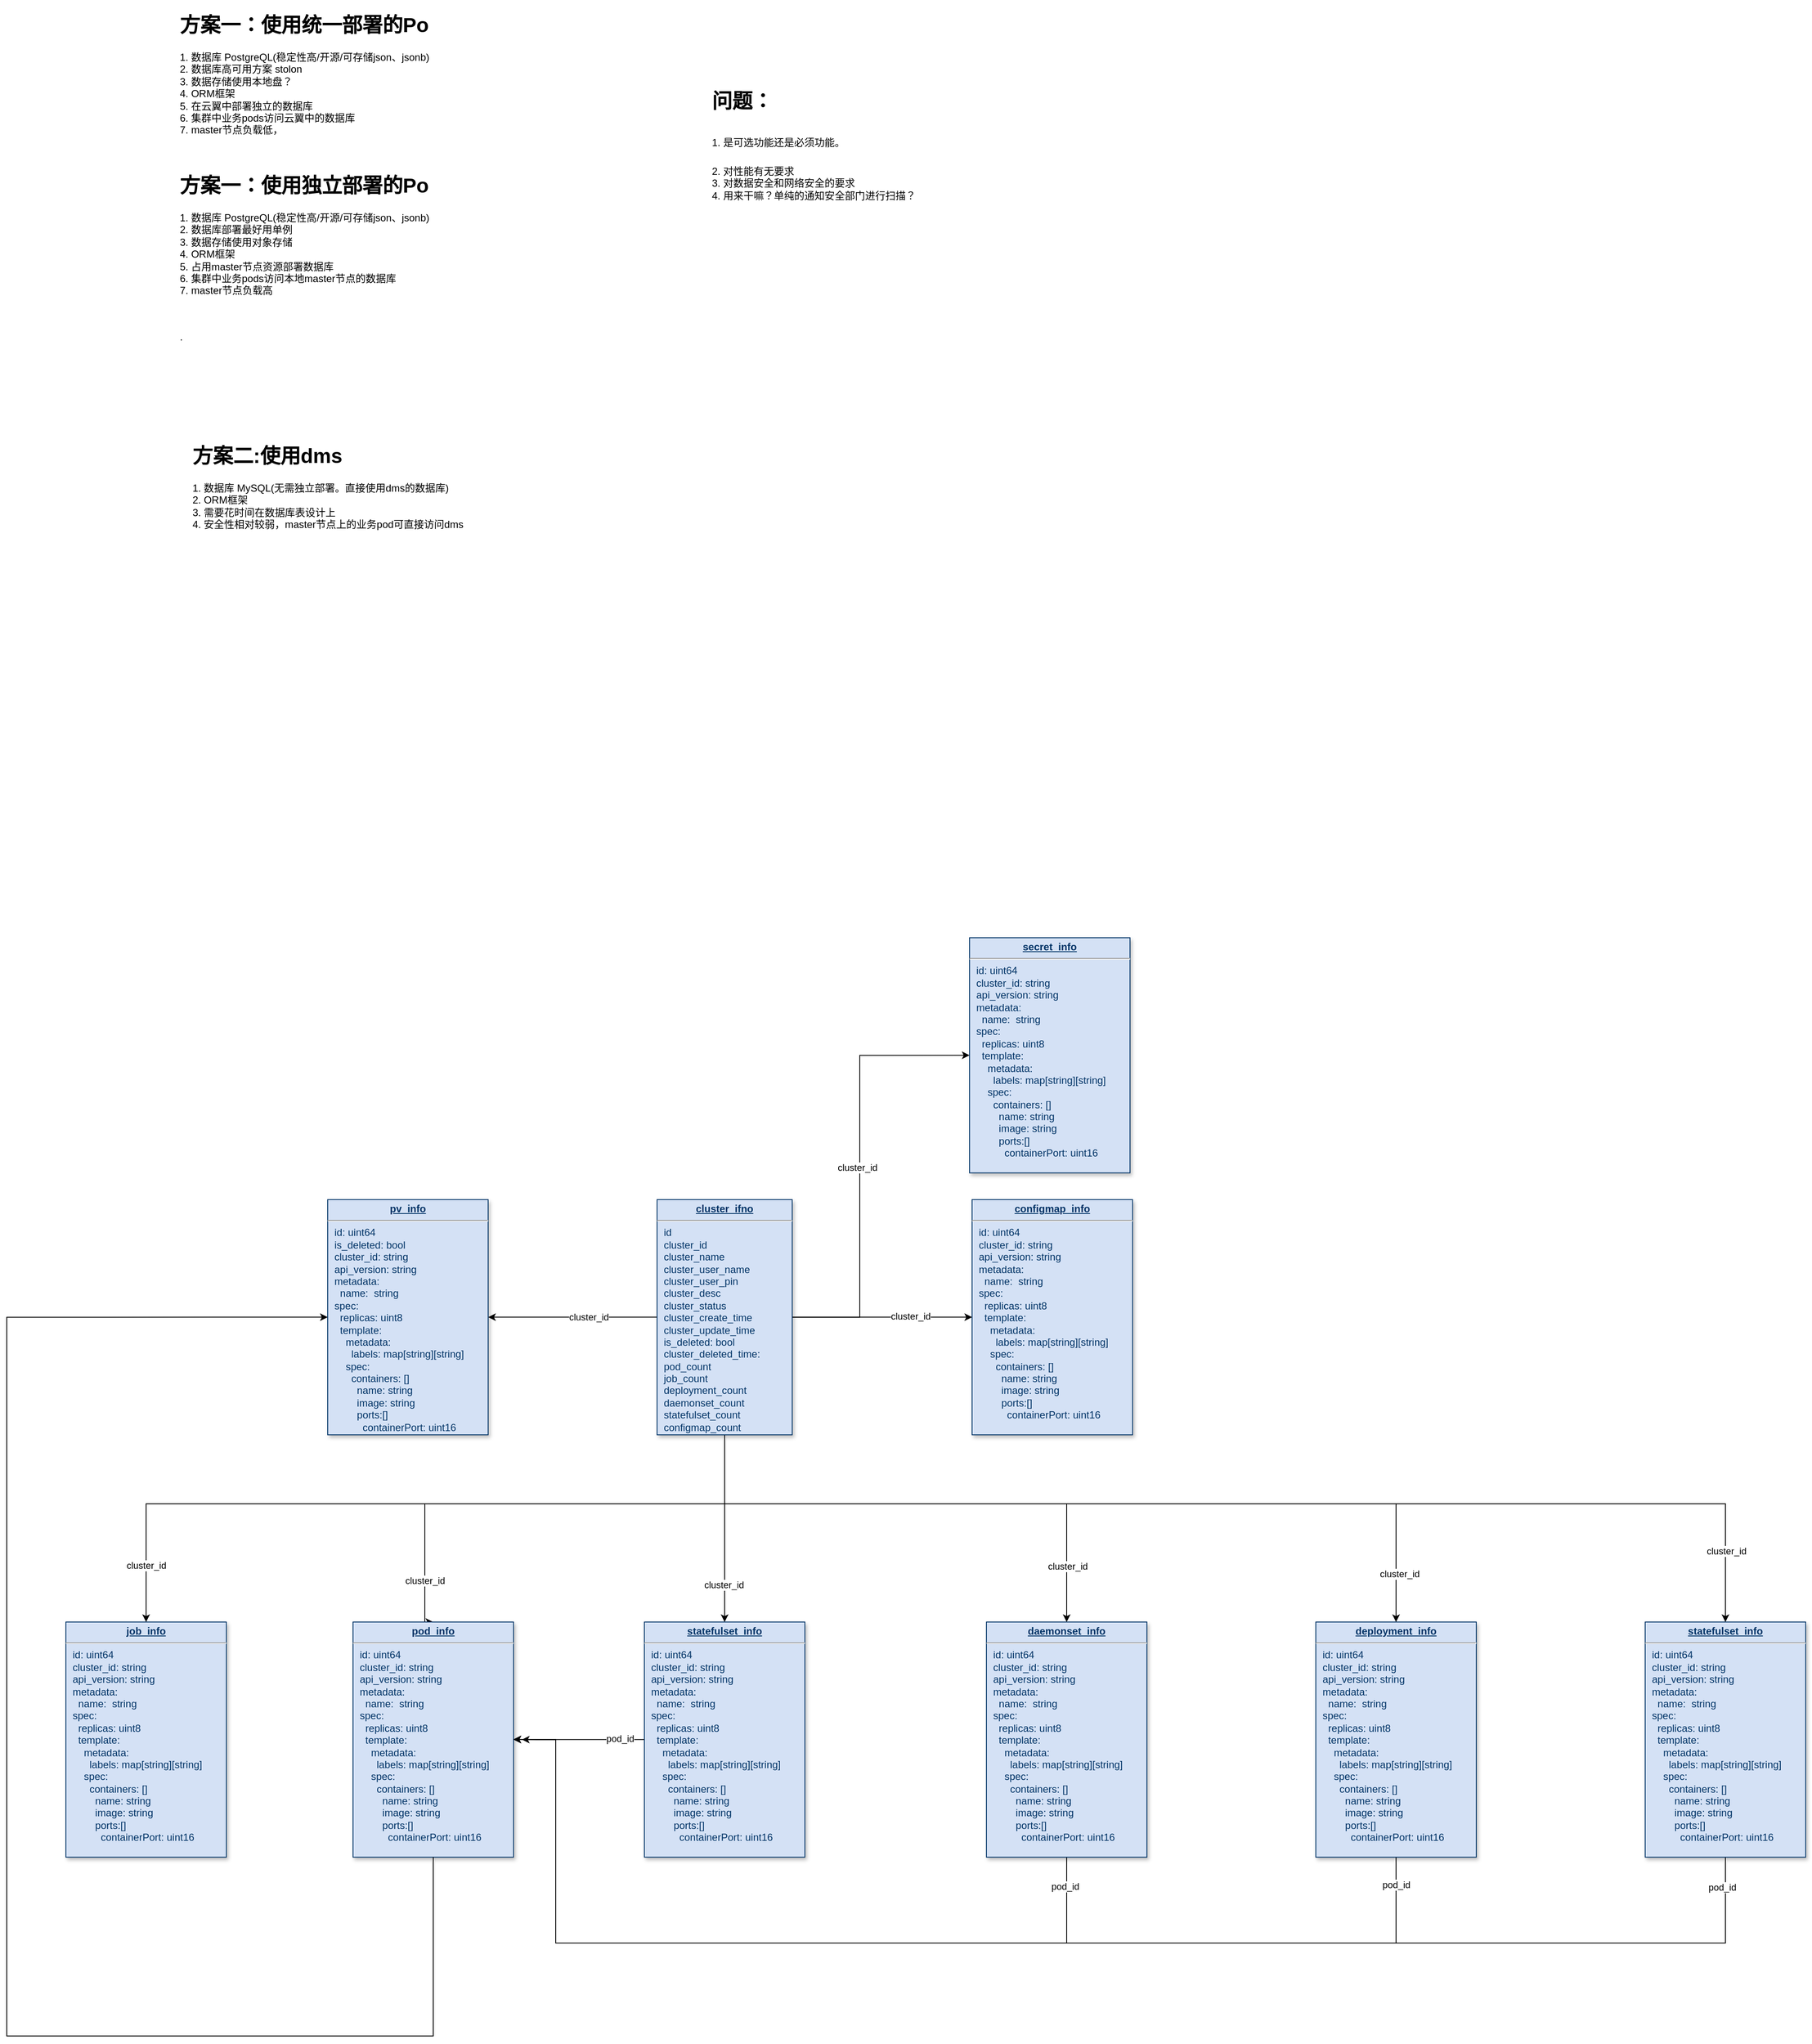 <mxfile version="14.6.13" type="github">
  <diagram name="Page-1" id="efa7a0a1-bf9b-a30e-e6df-94a7791c09e9">
    <mxGraphModel dx="3768" dy="2290" grid="1" gridSize="10" guides="1" tooltips="1" connect="1" arrows="1" fold="1" page="1" pageScale="1" pageWidth="826" pageHeight="1169" background="#ffffff" math="0" shadow="0">
      <root>
        <mxCell id="0" />
        <mxCell id="1" parent="0" />
        <mxCell id="mZiMFnjM9PpdxxEZNTX5-127" style="edgeStyle=orthogonalEdgeStyle;rounded=0;orthogonalLoop=1;jettySize=auto;html=1;entryX=0.5;entryY=0;entryDx=0;entryDy=0;" edge="1" parent="1" source="25" target="mZiMFnjM9PpdxxEZNTX5-122">
          <mxGeometry relative="1" as="geometry" />
        </mxCell>
        <mxCell id="mZiMFnjM9PpdxxEZNTX5-144" value="cluster_id" style="edgeLabel;html=1;align=center;verticalAlign=middle;resizable=0;points=[];" vertex="1" connectable="0" parent="mZiMFnjM9PpdxxEZNTX5-127">
          <mxGeometry x="0.599" y="-1" relative="1" as="geometry">
            <mxPoint as="offset" />
          </mxGeometry>
        </mxCell>
        <mxCell id="mZiMFnjM9PpdxxEZNTX5-129" value="" style="edgeStyle=orthogonalEdgeStyle;rounded=0;orthogonalLoop=1;jettySize=auto;html=1;" edge="1" parent="1" source="25" target="mZiMFnjM9PpdxxEZNTX5-125">
          <mxGeometry relative="1" as="geometry" />
        </mxCell>
        <mxCell id="mZiMFnjM9PpdxxEZNTX5-130" value="cluster_id" style="edgeLabel;html=1;align=center;verticalAlign=middle;resizable=0;points=[];" vertex="1" connectable="0" parent="mZiMFnjM9PpdxxEZNTX5-129">
          <mxGeometry x="0.254" y="1" relative="1" as="geometry">
            <mxPoint x="6" as="offset" />
          </mxGeometry>
        </mxCell>
        <mxCell id="mZiMFnjM9PpdxxEZNTX5-131" style="edgeStyle=orthogonalEdgeStyle;rounded=0;orthogonalLoop=1;jettySize=auto;html=1;entryX=0;entryY=0.5;entryDx=0;entryDy=0;" edge="1" parent="1" source="25" target="mZiMFnjM9PpdxxEZNTX5-126">
          <mxGeometry relative="1" as="geometry">
            <Array as="points">
              <mxPoint x="280" y="429" />
              <mxPoint x="280" y="119" />
            </Array>
          </mxGeometry>
        </mxCell>
        <mxCell id="mZiMFnjM9PpdxxEZNTX5-133" value="cluster_id" style="edgeLabel;html=1;align=center;verticalAlign=middle;resizable=0;points=[];" vertex="1" connectable="0" parent="mZiMFnjM9PpdxxEZNTX5-131">
          <mxGeometry x="-0.011" y="3" relative="1" as="geometry">
            <mxPoint as="offset" />
          </mxGeometry>
        </mxCell>
        <mxCell id="mZiMFnjM9PpdxxEZNTX5-134" style="edgeStyle=orthogonalEdgeStyle;rounded=0;orthogonalLoop=1;jettySize=auto;html=1;" edge="1" parent="1" source="25" target="mZiMFnjM9PpdxxEZNTX5-124">
          <mxGeometry relative="1" as="geometry" />
        </mxCell>
        <mxCell id="mZiMFnjM9PpdxxEZNTX5-135" value="cluster_id" style="edgeLabel;html=1;align=center;verticalAlign=middle;resizable=0;points=[];" vertex="1" connectable="0" parent="mZiMFnjM9PpdxxEZNTX5-134">
          <mxGeometry x="-0.19" relative="1" as="geometry">
            <mxPoint as="offset" />
          </mxGeometry>
        </mxCell>
        <mxCell id="mZiMFnjM9PpdxxEZNTX5-136" style="edgeStyle=orthogonalEdgeStyle;rounded=0;orthogonalLoop=1;jettySize=auto;html=1;" edge="1" parent="1" source="25" target="mZiMFnjM9PpdxxEZNTX5-119">
          <mxGeometry relative="1" as="geometry">
            <Array as="points">
              <mxPoint x="120" y="650" />
              <mxPoint x="-565" y="650" />
            </Array>
          </mxGeometry>
        </mxCell>
        <mxCell id="mZiMFnjM9PpdxxEZNTX5-146" value="cluster_id" style="edgeLabel;html=1;align=center;verticalAlign=middle;resizable=0;points=[];" vertex="1" connectable="0" parent="mZiMFnjM9PpdxxEZNTX5-136">
          <mxGeometry x="0.852" relative="1" as="geometry">
            <mxPoint as="offset" />
          </mxGeometry>
        </mxCell>
        <mxCell id="mZiMFnjM9PpdxxEZNTX5-137" style="edgeStyle=orthogonalEdgeStyle;rounded=0;orthogonalLoop=1;jettySize=auto;html=1;entryX=0.5;entryY=0;entryDx=0;entryDy=0;" edge="1" parent="1" target="mZiMFnjM9PpdxxEZNTX5-114">
          <mxGeometry relative="1" as="geometry">
            <mxPoint x="120" y="570" as="sourcePoint" />
            <Array as="points">
              <mxPoint x="120" y="650" />
              <mxPoint x="-235" y="650" />
            </Array>
          </mxGeometry>
        </mxCell>
        <mxCell id="mZiMFnjM9PpdxxEZNTX5-145" value="cluster_id" style="edgeLabel;html=1;align=center;verticalAlign=middle;resizable=0;points=[];" vertex="1" connectable="0" parent="mZiMFnjM9PpdxxEZNTX5-137">
          <mxGeometry x="0.799" relative="1" as="geometry">
            <mxPoint as="offset" />
          </mxGeometry>
        </mxCell>
        <mxCell id="mZiMFnjM9PpdxxEZNTX5-138" style="edgeStyle=orthogonalEdgeStyle;rounded=0;orthogonalLoop=1;jettySize=auto;html=1;" edge="1" parent="1" source="25" target="mZiMFnjM9PpdxxEZNTX5-121">
          <mxGeometry relative="1" as="geometry">
            <Array as="points">
              <mxPoint x="120" y="650" />
              <mxPoint x="525" y="650" />
            </Array>
          </mxGeometry>
        </mxCell>
        <mxCell id="mZiMFnjM9PpdxxEZNTX5-142" value="cluster_id" style="edgeLabel;html=1;align=center;verticalAlign=middle;resizable=0;points=[];" vertex="1" connectable="0" parent="mZiMFnjM9PpdxxEZNTX5-138">
          <mxGeometry x="0.787" y="1" relative="1" as="geometry">
            <mxPoint as="offset" />
          </mxGeometry>
        </mxCell>
        <mxCell id="mZiMFnjM9PpdxxEZNTX5-140" style="edgeStyle=orthogonalEdgeStyle;rounded=0;orthogonalLoop=1;jettySize=auto;html=1;" edge="1" parent="1" source="25" target="mZiMFnjM9PpdxxEZNTX5-123">
          <mxGeometry relative="1" as="geometry">
            <Array as="points">
              <mxPoint x="120" y="650" />
              <mxPoint x="1305" y="650" />
            </Array>
          </mxGeometry>
        </mxCell>
        <mxCell id="mZiMFnjM9PpdxxEZNTX5-143" value="cluster_id" style="edgeLabel;html=1;align=center;verticalAlign=middle;resizable=0;points=[];" vertex="1" connectable="0" parent="mZiMFnjM9PpdxxEZNTX5-140">
          <mxGeometry x="0.88" y="1" relative="1" as="geometry">
            <mxPoint as="offset" />
          </mxGeometry>
        </mxCell>
        <mxCell id="mZiMFnjM9PpdxxEZNTX5-152" style="edgeStyle=orthogonalEdgeStyle;rounded=0;orthogonalLoop=1;jettySize=auto;html=1;entryX=0.5;entryY=0;entryDx=0;entryDy=0;" edge="1" parent="1" source="25" target="mZiMFnjM9PpdxxEZNTX5-120">
          <mxGeometry relative="1" as="geometry">
            <Array as="points">
              <mxPoint x="120" y="650" />
              <mxPoint x="915" y="650" />
            </Array>
          </mxGeometry>
        </mxCell>
        <mxCell id="mZiMFnjM9PpdxxEZNTX5-153" value="cluster_id" style="edgeLabel;html=1;align=center;verticalAlign=middle;resizable=0;points=[];" vertex="1" connectable="0" parent="mZiMFnjM9PpdxxEZNTX5-152">
          <mxGeometry x="0.888" y="4" relative="1" as="geometry">
            <mxPoint as="offset" />
          </mxGeometry>
        </mxCell>
        <mxCell id="25" value="&lt;p style=&quot;margin: 0px ; margin-top: 4px ; text-align: center ; text-decoration: underline&quot;&gt;&lt;b&gt;cluster_ifno&lt;/b&gt;&lt;/p&gt;&lt;hr&gt;&lt;p style=&quot;margin: 0px ; margin-left: 8px&quot;&gt;id&lt;/p&gt;&lt;p style=&quot;margin: 0px ; margin-left: 8px&quot;&gt;cluster_id&lt;/p&gt;&lt;p style=&quot;margin: 0px ; margin-left: 8px&quot;&gt;cluster_name&lt;/p&gt;&lt;p style=&quot;margin: 0px ; margin-left: 8px&quot;&gt;cluster_user_name&lt;/p&gt;&lt;p style=&quot;margin: 0px ; margin-left: 8px&quot;&gt;cluster_user_pin&lt;/p&gt;&lt;p style=&quot;margin: 0px ; margin-left: 8px&quot;&gt;cluster_desc&lt;/p&gt;&lt;p style=&quot;margin: 0px ; margin-left: 8px&quot;&gt;cluster_status&lt;/p&gt;&lt;p style=&quot;margin: 0px ; margin-left: 8px&quot;&gt;cluster_create_time&lt;/p&gt;&lt;p style=&quot;margin: 0px ; margin-left: 8px&quot;&gt;cluster_update_time&lt;/p&gt;&lt;p style=&quot;margin: 0px ; margin-left: 8px&quot;&gt;is_deleted: bool&lt;br&gt;&lt;/p&gt;&lt;p style=&quot;margin: 0px ; margin-left: 8px&quot;&gt;cluster_deleted_time:&lt;/p&gt;&lt;p style=&quot;margin: 0px ; margin-left: 8px&quot;&gt;pod_count&lt;/p&gt;&lt;p style=&quot;margin: 0px ; margin-left: 8px&quot;&gt;job_count&lt;/p&gt;&lt;p style=&quot;margin: 0px ; margin-left: 8px&quot;&gt;deployment_count&lt;/p&gt;&lt;p style=&quot;margin: 0px ; margin-left: 8px&quot;&gt;daemonset_count&lt;/p&gt;&lt;p style=&quot;margin: 0px ; margin-left: 8px&quot;&gt;statefulset_count&lt;/p&gt;&lt;p style=&quot;margin: 0px ; margin-left: 8px&quot;&gt;configmap_count&lt;/p&gt;&lt;p style=&quot;margin: 0px ; margin-left: 8px&quot;&gt;secret_coount&lt;/p&gt;&lt;p style=&quot;margin: 0px ; margin-left: 8px&quot;&gt;pv_count&lt;/p&gt;&lt;p style=&quot;margin: 0px ; margin-left: 8px&quot;&gt;&lt;br&gt;&lt;/p&gt;&lt;p style=&quot;margin: 0px ; margin-left: 8px&quot;&gt;&lt;br&gt;&lt;/p&gt;" style="verticalAlign=top;align=left;overflow=fill;fontSize=12;fontFamily=Helvetica;html=1;strokeColor=#003366;shadow=1;fillColor=#D4E1F5;fontColor=#003366" parent="1" vertex="1">
          <mxGeometry x="40" y="290" width="160" height="278.36" as="geometry" />
        </mxCell>
        <mxCell id="mZiMFnjM9PpdxxEZNTX5-114" value="&lt;p style=&quot;margin: 0px ; margin-top: 4px ; text-align: center ; text-decoration: underline&quot;&gt;&lt;b&gt;pod_info&lt;/b&gt;&lt;/p&gt;&lt;hr&gt;&lt;p style=&quot;margin: 0px ; margin-left: 8px&quot;&gt;id: uint64&lt;/p&gt;&lt;p style=&quot;margin: 0px ; margin-left: 8px&quot;&gt;cluster_id: string&lt;/p&gt;&lt;p style=&quot;margin: 0px ; margin-left: 8px&quot;&gt;api_version: string&lt;/p&gt;&lt;p style=&quot;margin: 0px ; margin-left: 8px&quot;&gt;metadata:&lt;/p&gt;&lt;p style=&quot;margin: 0px ; margin-left: 8px&quot;&gt;&amp;nbsp; name:&amp;nbsp; string&lt;/p&gt;&lt;p style=&quot;margin: 0px ; margin-left: 8px&quot;&gt;spec:&lt;/p&gt;&lt;p style=&quot;margin: 0px ; margin-left: 8px&quot;&gt;&amp;nbsp; replicas: uint8&lt;/p&gt;&lt;p style=&quot;margin: 0px ; margin-left: 8px&quot;&gt;&amp;nbsp; template:&lt;/p&gt;&lt;p style=&quot;margin: 0px ; margin-left: 8px&quot;&gt;&amp;nbsp; &amp;nbsp; metadata:&amp;nbsp;&lt;/p&gt;&lt;p style=&quot;margin: 0px ; margin-left: 8px&quot;&gt;&amp;nbsp; &amp;nbsp; &amp;nbsp; labels: map[string][string]&lt;/p&gt;&lt;p style=&quot;margin: 0px ; margin-left: 8px&quot;&gt;&amp;nbsp; &amp;nbsp; spec:&lt;/p&gt;&lt;p style=&quot;margin: 0px ; margin-left: 8px&quot;&gt;&amp;nbsp; &amp;nbsp; &amp;nbsp; containers: []&lt;/p&gt;&lt;p style=&quot;margin: 0px ; margin-left: 8px&quot;&gt;&amp;nbsp; &amp;nbsp; &amp;nbsp; &amp;nbsp; name: string&lt;/p&gt;&lt;p style=&quot;margin: 0px ; margin-left: 8px&quot;&gt;&amp;nbsp; &amp;nbsp; &amp;nbsp; &amp;nbsp; image: string&lt;br&gt;&lt;/p&gt;&lt;p style=&quot;margin: 0px ; margin-left: 8px&quot;&gt;&amp;nbsp; &amp;nbsp; &amp;nbsp; &amp;nbsp; ports:[]&lt;br&gt;&lt;/p&gt;&lt;p style=&quot;margin: 0px ; margin-left: 8px&quot;&gt;&amp;nbsp; &amp;nbsp; &amp;nbsp; &amp;nbsp; &amp;nbsp; containerPort: uint16&lt;br&gt;&lt;/p&gt;&lt;p style=&quot;margin: 0px ; margin-left: 8px&quot;&gt;&amp;nbsp; &amp;nbsp; &amp;nbsp; &amp;nbsp; &amp;nbsp;&amp;nbsp;&lt;br&gt;&lt;/p&gt;&lt;p style=&quot;margin: 0px ; margin-left: 8px&quot;&gt;&amp;nbsp;&amp;nbsp;&lt;br&gt;&lt;/p&gt;&lt;p style=&quot;margin: 0px ; margin-left: 8px&quot;&gt;&lt;br&gt;&lt;/p&gt;" style="verticalAlign=top;align=left;overflow=fill;fontSize=12;fontFamily=Helvetica;html=1;strokeColor=#003366;shadow=1;fillColor=#D4E1F5;fontColor=#003366" vertex="1" parent="1">
          <mxGeometry x="-320" y="790" width="190" height="278.36" as="geometry" />
        </mxCell>
        <mxCell id="mZiMFnjM9PpdxxEZNTX5-119" value="&lt;p style=&quot;margin: 0px ; margin-top: 4px ; text-align: center ; text-decoration: underline&quot;&gt;&lt;b&gt;job_info&lt;/b&gt;&lt;/p&gt;&lt;hr&gt;&lt;p style=&quot;margin: 0px ; margin-left: 8px&quot;&gt;id: uint64&lt;/p&gt;&lt;p style=&quot;margin: 0px ; margin-left: 8px&quot;&gt;cluster_id: string&lt;/p&gt;&lt;p style=&quot;margin: 0px ; margin-left: 8px&quot;&gt;api_version: string&lt;/p&gt;&lt;p style=&quot;margin: 0px ; margin-left: 8px&quot;&gt;metadata:&lt;/p&gt;&lt;p style=&quot;margin: 0px ; margin-left: 8px&quot;&gt;&amp;nbsp; name:&amp;nbsp; string&lt;/p&gt;&lt;p style=&quot;margin: 0px ; margin-left: 8px&quot;&gt;spec:&lt;/p&gt;&lt;p style=&quot;margin: 0px ; margin-left: 8px&quot;&gt;&amp;nbsp; replicas: uint8&lt;/p&gt;&lt;p style=&quot;margin: 0px ; margin-left: 8px&quot;&gt;&amp;nbsp; template:&lt;/p&gt;&lt;p style=&quot;margin: 0px ; margin-left: 8px&quot;&gt;&amp;nbsp; &amp;nbsp; metadata:&amp;nbsp;&lt;/p&gt;&lt;p style=&quot;margin: 0px ; margin-left: 8px&quot;&gt;&amp;nbsp; &amp;nbsp; &amp;nbsp; labels: map[string][string]&lt;/p&gt;&lt;p style=&quot;margin: 0px ; margin-left: 8px&quot;&gt;&amp;nbsp; &amp;nbsp; spec:&lt;/p&gt;&lt;p style=&quot;margin: 0px ; margin-left: 8px&quot;&gt;&amp;nbsp; &amp;nbsp; &amp;nbsp; containers: []&lt;/p&gt;&lt;p style=&quot;margin: 0px ; margin-left: 8px&quot;&gt;&amp;nbsp; &amp;nbsp; &amp;nbsp; &amp;nbsp; name: string&lt;/p&gt;&lt;p style=&quot;margin: 0px ; margin-left: 8px&quot;&gt;&amp;nbsp; &amp;nbsp; &amp;nbsp; &amp;nbsp; image: string&lt;br&gt;&lt;/p&gt;&lt;p style=&quot;margin: 0px ; margin-left: 8px&quot;&gt;&amp;nbsp; &amp;nbsp; &amp;nbsp; &amp;nbsp; ports:[]&lt;br&gt;&lt;/p&gt;&lt;p style=&quot;margin: 0px ; margin-left: 8px&quot;&gt;&amp;nbsp; &amp;nbsp; &amp;nbsp; &amp;nbsp; &amp;nbsp; containerPort: uint16&lt;br&gt;&lt;/p&gt;&lt;p style=&quot;margin: 0px ; margin-left: 8px&quot;&gt;&amp;nbsp; &amp;nbsp; &amp;nbsp; &amp;nbsp; &amp;nbsp;&amp;nbsp;&lt;br&gt;&lt;/p&gt;&lt;p style=&quot;margin: 0px ; margin-left: 8px&quot;&gt;&amp;nbsp;&amp;nbsp;&lt;br&gt;&lt;/p&gt;&lt;p style=&quot;margin: 0px ; margin-left: 8px&quot;&gt;&lt;br&gt;&lt;/p&gt;" style="verticalAlign=top;align=left;overflow=fill;fontSize=12;fontFamily=Helvetica;html=1;strokeColor=#003366;shadow=1;fillColor=#D4E1F5;fontColor=#003366" vertex="1" parent="1">
          <mxGeometry x="-660" y="790" width="190" height="278.36" as="geometry" />
        </mxCell>
        <mxCell id="mZiMFnjM9PpdxxEZNTX5-158" style="edgeStyle=orthogonalEdgeStyle;rounded=0;orthogonalLoop=1;jettySize=auto;html=1;" edge="1" parent="1" source="mZiMFnjM9PpdxxEZNTX5-120">
          <mxGeometry relative="1" as="geometry">
            <mxPoint x="-120" y="929.18" as="targetPoint" />
            <Array as="points">
              <mxPoint x="915" y="1170" />
              <mxPoint x="-80" y="1170" />
              <mxPoint x="-80" y="929" />
            </Array>
          </mxGeometry>
        </mxCell>
        <mxCell id="mZiMFnjM9PpdxxEZNTX5-163" value="pod_id" style="edgeLabel;html=1;align=center;verticalAlign=middle;resizable=0;points=[];" vertex="1" connectable="0" parent="mZiMFnjM9PpdxxEZNTX5-158">
          <mxGeometry x="-0.953" relative="1" as="geometry">
            <mxPoint as="offset" />
          </mxGeometry>
        </mxCell>
        <mxCell id="mZiMFnjM9PpdxxEZNTX5-120" value="&lt;p style=&quot;margin: 0px ; margin-top: 4px ; text-align: center ; text-decoration: underline&quot;&gt;&lt;b&gt;deployment_info&lt;/b&gt;&lt;/p&gt;&lt;hr&gt;&lt;p style=&quot;margin: 0px ; margin-left: 8px&quot;&gt;id: uint64&lt;/p&gt;&lt;p style=&quot;margin: 0px ; margin-left: 8px&quot;&gt;cluster_id: string&lt;/p&gt;&lt;p style=&quot;margin: 0px ; margin-left: 8px&quot;&gt;api_version: string&lt;/p&gt;&lt;p style=&quot;margin: 0px ; margin-left: 8px&quot;&gt;metadata:&lt;/p&gt;&lt;p style=&quot;margin: 0px ; margin-left: 8px&quot;&gt;&amp;nbsp; name:&amp;nbsp; string&lt;/p&gt;&lt;p style=&quot;margin: 0px ; margin-left: 8px&quot;&gt;spec:&lt;/p&gt;&lt;p style=&quot;margin: 0px ; margin-left: 8px&quot;&gt;&amp;nbsp; replicas: uint8&lt;/p&gt;&lt;p style=&quot;margin: 0px ; margin-left: 8px&quot;&gt;&amp;nbsp; template:&lt;/p&gt;&lt;p style=&quot;margin: 0px ; margin-left: 8px&quot;&gt;&amp;nbsp; &amp;nbsp; metadata:&amp;nbsp;&lt;/p&gt;&lt;p style=&quot;margin: 0px ; margin-left: 8px&quot;&gt;&amp;nbsp; &amp;nbsp; &amp;nbsp; labels: map[string][string]&lt;/p&gt;&lt;p style=&quot;margin: 0px ; margin-left: 8px&quot;&gt;&amp;nbsp; &amp;nbsp; spec:&lt;/p&gt;&lt;p style=&quot;margin: 0px ; margin-left: 8px&quot;&gt;&amp;nbsp; &amp;nbsp; &amp;nbsp; containers: []&lt;/p&gt;&lt;p style=&quot;margin: 0px ; margin-left: 8px&quot;&gt;&amp;nbsp; &amp;nbsp; &amp;nbsp; &amp;nbsp; name: string&lt;/p&gt;&lt;p style=&quot;margin: 0px ; margin-left: 8px&quot;&gt;&amp;nbsp; &amp;nbsp; &amp;nbsp; &amp;nbsp; image: string&lt;br&gt;&lt;/p&gt;&lt;p style=&quot;margin: 0px ; margin-left: 8px&quot;&gt;&amp;nbsp; &amp;nbsp; &amp;nbsp; &amp;nbsp; ports:[]&lt;br&gt;&lt;/p&gt;&lt;p style=&quot;margin: 0px ; margin-left: 8px&quot;&gt;&amp;nbsp; &amp;nbsp; &amp;nbsp; &amp;nbsp; &amp;nbsp; containerPort: uint16&lt;br&gt;&lt;/p&gt;&lt;p style=&quot;margin: 0px ; margin-left: 8px&quot;&gt;&amp;nbsp; &amp;nbsp; &amp;nbsp; &amp;nbsp; &amp;nbsp;&amp;nbsp;&lt;br&gt;&lt;/p&gt;&lt;p style=&quot;margin: 0px ; margin-left: 8px&quot;&gt;&amp;nbsp;&amp;nbsp;&lt;br&gt;&lt;/p&gt;&lt;p style=&quot;margin: 0px ; margin-left: 8px&quot;&gt;&lt;br&gt;&lt;/p&gt;" style="verticalAlign=top;align=left;overflow=fill;fontSize=12;fontFamily=Helvetica;html=1;strokeColor=#003366;shadow=1;fillColor=#D4E1F5;fontColor=#003366" vertex="1" parent="1">
          <mxGeometry x="820" y="790" width="190" height="278.36" as="geometry" />
        </mxCell>
        <mxCell id="mZiMFnjM9PpdxxEZNTX5-147" style="edgeStyle=orthogonalEdgeStyle;rounded=0;orthogonalLoop=1;jettySize=auto;html=1;entryX=0;entryY=0.5;entryDx=0;entryDy=0;exitX=0.5;exitY=1;exitDx=0;exitDy=0;" edge="1" parent="1" source="mZiMFnjM9PpdxxEZNTX5-114" target="mZiMFnjM9PpdxxEZNTX5-124">
          <mxGeometry relative="1" as="geometry">
            <Array as="points">
              <mxPoint x="-225" y="1280" />
              <mxPoint x="-730" y="1280" />
              <mxPoint x="-730" y="429" />
            </Array>
          </mxGeometry>
        </mxCell>
        <mxCell id="mZiMFnjM9PpdxxEZNTX5-160" style="edgeStyle=orthogonalEdgeStyle;rounded=0;orthogonalLoop=1;jettySize=auto;html=1;entryX=1;entryY=0.5;entryDx=0;entryDy=0;" edge="1" parent="1" source="mZiMFnjM9PpdxxEZNTX5-122" target="mZiMFnjM9PpdxxEZNTX5-114">
          <mxGeometry relative="1" as="geometry" />
        </mxCell>
        <mxCell id="mZiMFnjM9PpdxxEZNTX5-161" value="pod_id" style="edgeLabel;html=1;align=center;verticalAlign=middle;resizable=0;points=[];" vertex="1" connectable="0" parent="mZiMFnjM9PpdxxEZNTX5-160">
          <mxGeometry x="-0.626" y="-1" relative="1" as="geometry">
            <mxPoint as="offset" />
          </mxGeometry>
        </mxCell>
        <mxCell id="mZiMFnjM9PpdxxEZNTX5-122" value="&lt;p style=&quot;margin: 0px ; margin-top: 4px ; text-align: center ; text-decoration: underline&quot;&gt;&lt;b&gt;statefulset_info&lt;/b&gt;&lt;/p&gt;&lt;hr&gt;&lt;p style=&quot;margin: 0px ; margin-left: 8px&quot;&gt;id: uint64&lt;/p&gt;&lt;p style=&quot;margin: 0px ; margin-left: 8px&quot;&gt;cluster_id: string&lt;/p&gt;&lt;p style=&quot;margin: 0px ; margin-left: 8px&quot;&gt;api_version: string&lt;/p&gt;&lt;p style=&quot;margin: 0px ; margin-left: 8px&quot;&gt;metadata:&lt;/p&gt;&lt;p style=&quot;margin: 0px ; margin-left: 8px&quot;&gt;&amp;nbsp; name:&amp;nbsp; string&lt;/p&gt;&lt;p style=&quot;margin: 0px ; margin-left: 8px&quot;&gt;spec:&lt;/p&gt;&lt;p style=&quot;margin: 0px ; margin-left: 8px&quot;&gt;&amp;nbsp; replicas: uint8&lt;/p&gt;&lt;p style=&quot;margin: 0px ; margin-left: 8px&quot;&gt;&amp;nbsp; template:&lt;/p&gt;&lt;p style=&quot;margin: 0px ; margin-left: 8px&quot;&gt;&amp;nbsp; &amp;nbsp; metadata:&amp;nbsp;&lt;/p&gt;&lt;p style=&quot;margin: 0px ; margin-left: 8px&quot;&gt;&amp;nbsp; &amp;nbsp; &amp;nbsp; labels: map[string][string]&lt;/p&gt;&lt;p style=&quot;margin: 0px ; margin-left: 8px&quot;&gt;&amp;nbsp; &amp;nbsp; spec:&lt;/p&gt;&lt;p style=&quot;margin: 0px ; margin-left: 8px&quot;&gt;&amp;nbsp; &amp;nbsp; &amp;nbsp; containers: []&lt;/p&gt;&lt;p style=&quot;margin: 0px ; margin-left: 8px&quot;&gt;&amp;nbsp; &amp;nbsp; &amp;nbsp; &amp;nbsp; name: string&lt;/p&gt;&lt;p style=&quot;margin: 0px ; margin-left: 8px&quot;&gt;&amp;nbsp; &amp;nbsp; &amp;nbsp; &amp;nbsp; image: string&lt;br&gt;&lt;/p&gt;&lt;p style=&quot;margin: 0px ; margin-left: 8px&quot;&gt;&amp;nbsp; &amp;nbsp; &amp;nbsp; &amp;nbsp; ports:[]&lt;br&gt;&lt;/p&gt;&lt;p style=&quot;margin: 0px ; margin-left: 8px&quot;&gt;&amp;nbsp; &amp;nbsp; &amp;nbsp; &amp;nbsp; &amp;nbsp; containerPort: uint16&lt;br&gt;&lt;/p&gt;&lt;p style=&quot;margin: 0px ; margin-left: 8px&quot;&gt;&amp;nbsp; &amp;nbsp; &amp;nbsp; &amp;nbsp; &amp;nbsp;&amp;nbsp;&lt;br&gt;&lt;/p&gt;&lt;p style=&quot;margin: 0px ; margin-left: 8px&quot;&gt;&amp;nbsp;&amp;nbsp;&lt;br&gt;&lt;/p&gt;&lt;p style=&quot;margin: 0px ; margin-left: 8px&quot;&gt;&lt;br&gt;&lt;/p&gt;" style="verticalAlign=top;align=left;overflow=fill;fontSize=12;fontFamily=Helvetica;html=1;strokeColor=#003366;shadow=1;fillColor=#D4E1F5;fontColor=#003366" vertex="1" parent="1">
          <mxGeometry x="25" y="790.0" width="190" height="278.36" as="geometry" />
        </mxCell>
        <mxCell id="mZiMFnjM9PpdxxEZNTX5-159" style="edgeStyle=orthogonalEdgeStyle;rounded=0;orthogonalLoop=1;jettySize=auto;html=1;" edge="1" parent="1" source="mZiMFnjM9PpdxxEZNTX5-123" target="mZiMFnjM9PpdxxEZNTX5-114">
          <mxGeometry relative="1" as="geometry">
            <Array as="points">
              <mxPoint x="1305" y="1170" />
              <mxPoint x="-80" y="1170" />
              <mxPoint x="-80" y="929" />
            </Array>
          </mxGeometry>
        </mxCell>
        <mxCell id="mZiMFnjM9PpdxxEZNTX5-164" value="pod_id" style="edgeLabel;html=1;align=center;verticalAlign=middle;resizable=0;points=[];" vertex="1" connectable="0" parent="mZiMFnjM9PpdxxEZNTX5-159">
          <mxGeometry x="-0.96" y="-4" relative="1" as="geometry">
            <mxPoint as="offset" />
          </mxGeometry>
        </mxCell>
        <mxCell id="mZiMFnjM9PpdxxEZNTX5-123" value="&lt;p style=&quot;margin: 0px ; margin-top: 4px ; text-align: center ; text-decoration: underline&quot;&gt;&lt;b&gt;statefulset_info&lt;/b&gt;&lt;/p&gt;&lt;hr&gt;&lt;p style=&quot;margin: 0px ; margin-left: 8px&quot;&gt;id: uint64&lt;/p&gt;&lt;p style=&quot;margin: 0px ; margin-left: 8px&quot;&gt;cluster_id: string&lt;/p&gt;&lt;p style=&quot;margin: 0px ; margin-left: 8px&quot;&gt;api_version: string&lt;/p&gt;&lt;p style=&quot;margin: 0px ; margin-left: 8px&quot;&gt;metadata:&lt;/p&gt;&lt;p style=&quot;margin: 0px ; margin-left: 8px&quot;&gt;&amp;nbsp; name:&amp;nbsp; string&lt;/p&gt;&lt;p style=&quot;margin: 0px ; margin-left: 8px&quot;&gt;spec:&lt;/p&gt;&lt;p style=&quot;margin: 0px ; margin-left: 8px&quot;&gt;&amp;nbsp; replicas: uint8&lt;/p&gt;&lt;p style=&quot;margin: 0px ; margin-left: 8px&quot;&gt;&amp;nbsp; template:&lt;/p&gt;&lt;p style=&quot;margin: 0px ; margin-left: 8px&quot;&gt;&amp;nbsp; &amp;nbsp; metadata:&amp;nbsp;&lt;/p&gt;&lt;p style=&quot;margin: 0px ; margin-left: 8px&quot;&gt;&amp;nbsp; &amp;nbsp; &amp;nbsp; labels: map[string][string]&lt;/p&gt;&lt;p style=&quot;margin: 0px ; margin-left: 8px&quot;&gt;&amp;nbsp; &amp;nbsp; spec:&lt;/p&gt;&lt;p style=&quot;margin: 0px ; margin-left: 8px&quot;&gt;&amp;nbsp; &amp;nbsp; &amp;nbsp; containers: []&lt;/p&gt;&lt;p style=&quot;margin: 0px ; margin-left: 8px&quot;&gt;&amp;nbsp; &amp;nbsp; &amp;nbsp; &amp;nbsp; name: string&lt;/p&gt;&lt;p style=&quot;margin: 0px ; margin-left: 8px&quot;&gt;&amp;nbsp; &amp;nbsp; &amp;nbsp; &amp;nbsp; image: string&lt;br&gt;&lt;/p&gt;&lt;p style=&quot;margin: 0px ; margin-left: 8px&quot;&gt;&amp;nbsp; &amp;nbsp; &amp;nbsp; &amp;nbsp; ports:[]&lt;br&gt;&lt;/p&gt;&lt;p style=&quot;margin: 0px ; margin-left: 8px&quot;&gt;&amp;nbsp; &amp;nbsp; &amp;nbsp; &amp;nbsp; &amp;nbsp; containerPort: uint16&lt;br&gt;&lt;/p&gt;&lt;p style=&quot;margin: 0px ; margin-left: 8px&quot;&gt;&amp;nbsp; &amp;nbsp; &amp;nbsp; &amp;nbsp; &amp;nbsp;&amp;nbsp;&lt;br&gt;&lt;/p&gt;&lt;p style=&quot;margin: 0px ; margin-left: 8px&quot;&gt;&amp;nbsp;&amp;nbsp;&lt;br&gt;&lt;/p&gt;&lt;p style=&quot;margin: 0px ; margin-left: 8px&quot;&gt;&lt;br&gt;&lt;/p&gt;" style="verticalAlign=top;align=left;overflow=fill;fontSize=12;fontFamily=Helvetica;html=1;strokeColor=#003366;shadow=1;fillColor=#D4E1F5;fontColor=#003366" vertex="1" parent="1">
          <mxGeometry x="1210" y="790" width="190" height="278.36" as="geometry" />
        </mxCell>
        <mxCell id="mZiMFnjM9PpdxxEZNTX5-124" value="&lt;p style=&quot;margin: 0px ; margin-top: 4px ; text-align: center ; text-decoration: underline&quot;&gt;&lt;b&gt;pv_info&lt;/b&gt;&lt;/p&gt;&lt;hr&gt;&lt;p style=&quot;margin: 0px ; margin-left: 8px&quot;&gt;id: uint64&lt;/p&gt;&lt;p style=&quot;margin: 0px ; margin-left: 8px&quot;&gt;is_deleted: bool&lt;/p&gt;&lt;p style=&quot;margin: 0px ; margin-left: 8px&quot;&gt;cluster_id: string&lt;/p&gt;&lt;p style=&quot;margin: 0px ; margin-left: 8px&quot;&gt;api_version: string&lt;/p&gt;&lt;p style=&quot;margin: 0px ; margin-left: 8px&quot;&gt;metadata:&lt;/p&gt;&lt;p style=&quot;margin: 0px ; margin-left: 8px&quot;&gt;&amp;nbsp; name:&amp;nbsp; string&lt;/p&gt;&lt;p style=&quot;margin: 0px ; margin-left: 8px&quot;&gt;spec:&lt;/p&gt;&lt;p style=&quot;margin: 0px ; margin-left: 8px&quot;&gt;&amp;nbsp; replicas: uint8&lt;/p&gt;&lt;p style=&quot;margin: 0px ; margin-left: 8px&quot;&gt;&amp;nbsp; template:&lt;/p&gt;&lt;p style=&quot;margin: 0px ; margin-left: 8px&quot;&gt;&amp;nbsp; &amp;nbsp; metadata:&amp;nbsp;&lt;/p&gt;&lt;p style=&quot;margin: 0px ; margin-left: 8px&quot;&gt;&amp;nbsp; &amp;nbsp; &amp;nbsp; labels: map[string][string]&lt;/p&gt;&lt;p style=&quot;margin: 0px ; margin-left: 8px&quot;&gt;&amp;nbsp; &amp;nbsp; spec:&lt;/p&gt;&lt;p style=&quot;margin: 0px ; margin-left: 8px&quot;&gt;&amp;nbsp; &amp;nbsp; &amp;nbsp; containers: []&lt;/p&gt;&lt;p style=&quot;margin: 0px ; margin-left: 8px&quot;&gt;&amp;nbsp; &amp;nbsp; &amp;nbsp; &amp;nbsp; name: string&lt;/p&gt;&lt;p style=&quot;margin: 0px ; margin-left: 8px&quot;&gt;&amp;nbsp; &amp;nbsp; &amp;nbsp; &amp;nbsp; image: string&lt;br&gt;&lt;/p&gt;&lt;p style=&quot;margin: 0px ; margin-left: 8px&quot;&gt;&amp;nbsp; &amp;nbsp; &amp;nbsp; &amp;nbsp; ports:[]&lt;br&gt;&lt;/p&gt;&lt;p style=&quot;margin: 0px ; margin-left: 8px&quot;&gt;&amp;nbsp; &amp;nbsp; &amp;nbsp; &amp;nbsp; &amp;nbsp; containerPort: uint16&lt;br&gt;&lt;/p&gt;&lt;p style=&quot;margin: 0px ; margin-left: 8px&quot;&gt;&amp;nbsp; &amp;nbsp; &amp;nbsp; &amp;nbsp; &amp;nbsp;&amp;nbsp;&lt;br&gt;&lt;/p&gt;&lt;p style=&quot;margin: 0px ; margin-left: 8px&quot;&gt;&amp;nbsp;&amp;nbsp;&lt;br&gt;&lt;/p&gt;&lt;p style=&quot;margin: 0px ; margin-left: 8px&quot;&gt;&lt;br&gt;&lt;/p&gt;" style="verticalAlign=top;align=left;overflow=fill;fontSize=12;fontFamily=Helvetica;html=1;strokeColor=#003366;shadow=1;fillColor=#D4E1F5;fontColor=#003366" vertex="1" parent="1">
          <mxGeometry x="-350" y="290" width="190" height="278.36" as="geometry" />
        </mxCell>
        <mxCell id="mZiMFnjM9PpdxxEZNTX5-125" value="&lt;p style=&quot;margin: 0px ; margin-top: 4px ; text-align: center ; text-decoration: underline&quot;&gt;&lt;b&gt;configmap_info&lt;/b&gt;&lt;/p&gt;&lt;hr&gt;&lt;p style=&quot;margin: 0px ; margin-left: 8px&quot;&gt;id: uint64&lt;/p&gt;&lt;p style=&quot;margin: 0px ; margin-left: 8px&quot;&gt;cluster_id: string&lt;/p&gt;&lt;p style=&quot;margin: 0px ; margin-left: 8px&quot;&gt;api_version: string&lt;/p&gt;&lt;p style=&quot;margin: 0px ; margin-left: 8px&quot;&gt;metadata:&lt;/p&gt;&lt;p style=&quot;margin: 0px ; margin-left: 8px&quot;&gt;&amp;nbsp; name:&amp;nbsp; string&lt;/p&gt;&lt;p style=&quot;margin: 0px ; margin-left: 8px&quot;&gt;spec:&lt;/p&gt;&lt;p style=&quot;margin: 0px ; margin-left: 8px&quot;&gt;&amp;nbsp; replicas: uint8&lt;/p&gt;&lt;p style=&quot;margin: 0px ; margin-left: 8px&quot;&gt;&amp;nbsp; template:&lt;/p&gt;&lt;p style=&quot;margin: 0px ; margin-left: 8px&quot;&gt;&amp;nbsp; &amp;nbsp; metadata:&amp;nbsp;&lt;/p&gt;&lt;p style=&quot;margin: 0px ; margin-left: 8px&quot;&gt;&amp;nbsp; &amp;nbsp; &amp;nbsp; labels: map[string][string]&lt;/p&gt;&lt;p style=&quot;margin: 0px ; margin-left: 8px&quot;&gt;&amp;nbsp; &amp;nbsp; spec:&lt;/p&gt;&lt;p style=&quot;margin: 0px ; margin-left: 8px&quot;&gt;&amp;nbsp; &amp;nbsp; &amp;nbsp; containers: []&lt;/p&gt;&lt;p style=&quot;margin: 0px ; margin-left: 8px&quot;&gt;&amp;nbsp; &amp;nbsp; &amp;nbsp; &amp;nbsp; name: string&lt;/p&gt;&lt;p style=&quot;margin: 0px ; margin-left: 8px&quot;&gt;&amp;nbsp; &amp;nbsp; &amp;nbsp; &amp;nbsp; image: string&lt;br&gt;&lt;/p&gt;&lt;p style=&quot;margin: 0px ; margin-left: 8px&quot;&gt;&amp;nbsp; &amp;nbsp; &amp;nbsp; &amp;nbsp; ports:[]&lt;br&gt;&lt;/p&gt;&lt;p style=&quot;margin: 0px ; margin-left: 8px&quot;&gt;&amp;nbsp; &amp;nbsp; &amp;nbsp; &amp;nbsp; &amp;nbsp; containerPort: uint16&lt;br&gt;&lt;/p&gt;&lt;p style=&quot;margin: 0px ; margin-left: 8px&quot;&gt;&amp;nbsp; &amp;nbsp; &amp;nbsp; &amp;nbsp; &amp;nbsp;&amp;nbsp;&lt;br&gt;&lt;/p&gt;&lt;p style=&quot;margin: 0px ; margin-left: 8px&quot;&gt;&amp;nbsp;&amp;nbsp;&lt;br&gt;&lt;/p&gt;&lt;p style=&quot;margin: 0px ; margin-left: 8px&quot;&gt;&lt;br&gt;&lt;/p&gt;" style="verticalAlign=top;align=left;overflow=fill;fontSize=12;fontFamily=Helvetica;html=1;strokeColor=#003366;shadow=1;fillColor=#D4E1F5;fontColor=#003366" vertex="1" parent="1">
          <mxGeometry x="413" y="290" width="190" height="278.36" as="geometry" />
        </mxCell>
        <mxCell id="mZiMFnjM9PpdxxEZNTX5-126" value="&lt;p style=&quot;margin: 0px ; margin-top: 4px ; text-align: center ; text-decoration: underline&quot;&gt;&lt;b&gt;secret_info&lt;/b&gt;&lt;/p&gt;&lt;hr&gt;&lt;p style=&quot;margin: 0px ; margin-left: 8px&quot;&gt;id: uint64&lt;/p&gt;&lt;p style=&quot;margin: 0px ; margin-left: 8px&quot;&gt;cluster_id: string&lt;/p&gt;&lt;p style=&quot;margin: 0px ; margin-left: 8px&quot;&gt;api_version: string&lt;/p&gt;&lt;p style=&quot;margin: 0px ; margin-left: 8px&quot;&gt;metadata:&lt;/p&gt;&lt;p style=&quot;margin: 0px ; margin-left: 8px&quot;&gt;&amp;nbsp; name:&amp;nbsp; string&lt;/p&gt;&lt;p style=&quot;margin: 0px ; margin-left: 8px&quot;&gt;spec:&lt;/p&gt;&lt;p style=&quot;margin: 0px ; margin-left: 8px&quot;&gt;&amp;nbsp; replicas: uint8&lt;/p&gt;&lt;p style=&quot;margin: 0px ; margin-left: 8px&quot;&gt;&amp;nbsp; template:&lt;/p&gt;&lt;p style=&quot;margin: 0px ; margin-left: 8px&quot;&gt;&amp;nbsp; &amp;nbsp; metadata:&amp;nbsp;&lt;/p&gt;&lt;p style=&quot;margin: 0px ; margin-left: 8px&quot;&gt;&amp;nbsp; &amp;nbsp; &amp;nbsp; labels: map[string][string]&lt;/p&gt;&lt;p style=&quot;margin: 0px ; margin-left: 8px&quot;&gt;&amp;nbsp; &amp;nbsp; spec:&lt;/p&gt;&lt;p style=&quot;margin: 0px ; margin-left: 8px&quot;&gt;&amp;nbsp; &amp;nbsp; &amp;nbsp; containers: []&lt;/p&gt;&lt;p style=&quot;margin: 0px ; margin-left: 8px&quot;&gt;&amp;nbsp; &amp;nbsp; &amp;nbsp; &amp;nbsp; name: string&lt;/p&gt;&lt;p style=&quot;margin: 0px ; margin-left: 8px&quot;&gt;&amp;nbsp; &amp;nbsp; &amp;nbsp; &amp;nbsp; image: string&lt;br&gt;&lt;/p&gt;&lt;p style=&quot;margin: 0px ; margin-left: 8px&quot;&gt;&amp;nbsp; &amp;nbsp; &amp;nbsp; &amp;nbsp; ports:[]&lt;br&gt;&lt;/p&gt;&lt;p style=&quot;margin: 0px ; margin-left: 8px&quot;&gt;&amp;nbsp; &amp;nbsp; &amp;nbsp; &amp;nbsp; &amp;nbsp; containerPort: uint16&lt;br&gt;&lt;/p&gt;&lt;p style=&quot;margin: 0px ; margin-left: 8px&quot;&gt;&amp;nbsp; &amp;nbsp; &amp;nbsp; &amp;nbsp; &amp;nbsp;&amp;nbsp;&lt;br&gt;&lt;/p&gt;&lt;p style=&quot;margin: 0px ; margin-left: 8px&quot;&gt;&amp;nbsp;&amp;nbsp;&lt;br&gt;&lt;/p&gt;&lt;p style=&quot;margin: 0px ; margin-left: 8px&quot;&gt;&lt;br&gt;&lt;/p&gt;" style="verticalAlign=top;align=left;overflow=fill;fontSize=12;fontFamily=Helvetica;html=1;strokeColor=#003366;shadow=1;fillColor=#D4E1F5;fontColor=#003366" vertex="1" parent="1">
          <mxGeometry x="410" y="-20" width="190" height="278.36" as="geometry" />
        </mxCell>
        <mxCell id="mZiMFnjM9PpdxxEZNTX5-154" style="edgeStyle=orthogonalEdgeStyle;rounded=0;orthogonalLoop=1;jettySize=auto;html=1;" edge="1" parent="1" source="mZiMFnjM9PpdxxEZNTX5-121">
          <mxGeometry relative="1" as="geometry">
            <mxPoint x="-130" y="929" as="targetPoint" />
            <Array as="points">
              <mxPoint x="525" y="1170" />
              <mxPoint x="-80" y="1170" />
              <mxPoint x="-80" y="929" />
            </Array>
          </mxGeometry>
        </mxCell>
        <mxCell id="mZiMFnjM9PpdxxEZNTX5-162" value="pod_id" style="edgeLabel;html=1;align=center;verticalAlign=middle;resizable=0;points=[];" vertex="1" connectable="0" parent="mZiMFnjM9PpdxxEZNTX5-154">
          <mxGeometry x="-0.931" y="-2" relative="1" as="geometry">
            <mxPoint as="offset" />
          </mxGeometry>
        </mxCell>
        <mxCell id="mZiMFnjM9PpdxxEZNTX5-121" value="&lt;p style=&quot;margin: 0px ; margin-top: 4px ; text-align: center ; text-decoration: underline&quot;&gt;&lt;b&gt;daemonset_info&lt;/b&gt;&lt;/p&gt;&lt;hr&gt;&lt;p style=&quot;margin: 0px ; margin-left: 8px&quot;&gt;id: uint64&lt;/p&gt;&lt;p style=&quot;margin: 0px ; margin-left: 8px&quot;&gt;cluster_id: string&lt;/p&gt;&lt;p style=&quot;margin: 0px ; margin-left: 8px&quot;&gt;api_version: string&lt;/p&gt;&lt;p style=&quot;margin: 0px ; margin-left: 8px&quot;&gt;metadata:&lt;/p&gt;&lt;p style=&quot;margin: 0px ; margin-left: 8px&quot;&gt;&amp;nbsp; name:&amp;nbsp; string&lt;/p&gt;&lt;p style=&quot;margin: 0px ; margin-left: 8px&quot;&gt;spec:&lt;/p&gt;&lt;p style=&quot;margin: 0px ; margin-left: 8px&quot;&gt;&amp;nbsp; replicas: uint8&lt;/p&gt;&lt;p style=&quot;margin: 0px ; margin-left: 8px&quot;&gt;&amp;nbsp; template:&lt;/p&gt;&lt;p style=&quot;margin: 0px ; margin-left: 8px&quot;&gt;&amp;nbsp; &amp;nbsp; metadata:&amp;nbsp;&lt;/p&gt;&lt;p style=&quot;margin: 0px ; margin-left: 8px&quot;&gt;&amp;nbsp; &amp;nbsp; &amp;nbsp; labels: map[string][string]&lt;/p&gt;&lt;p style=&quot;margin: 0px ; margin-left: 8px&quot;&gt;&amp;nbsp; &amp;nbsp; spec:&lt;/p&gt;&lt;p style=&quot;margin: 0px ; margin-left: 8px&quot;&gt;&amp;nbsp; &amp;nbsp; &amp;nbsp; containers: []&lt;/p&gt;&lt;p style=&quot;margin: 0px ; margin-left: 8px&quot;&gt;&amp;nbsp; &amp;nbsp; &amp;nbsp; &amp;nbsp; name: string&lt;/p&gt;&lt;p style=&quot;margin: 0px ; margin-left: 8px&quot;&gt;&amp;nbsp; &amp;nbsp; &amp;nbsp; &amp;nbsp; image: string&lt;br&gt;&lt;/p&gt;&lt;p style=&quot;margin: 0px ; margin-left: 8px&quot;&gt;&amp;nbsp; &amp;nbsp; &amp;nbsp; &amp;nbsp; ports:[]&lt;br&gt;&lt;/p&gt;&lt;p style=&quot;margin: 0px ; margin-left: 8px&quot;&gt;&amp;nbsp; &amp;nbsp; &amp;nbsp; &amp;nbsp; &amp;nbsp; containerPort: uint16&lt;br&gt;&lt;/p&gt;&lt;p style=&quot;margin: 0px ; margin-left: 8px&quot;&gt;&amp;nbsp; &amp;nbsp; &amp;nbsp; &amp;nbsp; &amp;nbsp;&amp;nbsp;&lt;br&gt;&lt;/p&gt;&lt;p style=&quot;margin: 0px ; margin-left: 8px&quot;&gt;&amp;nbsp;&amp;nbsp;&lt;br&gt;&lt;/p&gt;&lt;p style=&quot;margin: 0px ; margin-left: 8px&quot;&gt;&lt;br&gt;&lt;/p&gt;" style="verticalAlign=top;align=left;overflow=fill;fontSize=12;fontFamily=Helvetica;html=1;strokeColor=#003366;shadow=1;fillColor=#D4E1F5;fontColor=#003366" vertex="1" parent="1">
          <mxGeometry x="430" y="790" width="190" height="278.36" as="geometry" />
        </mxCell>
        <mxCell id="mZiMFnjM9PpdxxEZNTX5-166" value="&lt;h1&gt;方案一：使用统一部署的PostgreQL&lt;/h1&gt;&lt;span style=&quot;text-align: center&quot;&gt;1. 数据库 PostgreQL(稳定性高/开源/可存储json、jsonb)&lt;br&gt;2. 数据库高可用方案 stolon&lt;br&gt;3. 数据存储使用本地盘？&lt;br&gt;4. ORM框架&amp;nbsp;&lt;br&gt;5. 在云翼中部署独立的数据库&lt;br&gt;6. 集群中业务pods访问云翼中的数据库&lt;br&gt;7. master节点负载低，&lt;br&gt;&lt;br&gt;&lt;br&gt;&lt;/span&gt;&lt;p&gt;.&lt;/p&gt;" style="text;html=1;strokeColor=none;fillColor=none;spacing=5;spacingTop=-20;whiteSpace=wrap;overflow=hidden;rounded=0;" vertex="1" parent="1">
          <mxGeometry x="-530" y="-1120" width="580" height="210" as="geometry" />
        </mxCell>
        <mxCell id="mZiMFnjM9PpdxxEZNTX5-167" value="&lt;h1&gt;方案二:使用dms&lt;/h1&gt;&lt;span style=&quot;text-align: center&quot;&gt;1. 数据库 MySQL(无需独立部署。直接使用dms的数据库)&lt;br&gt;2. ORM框架&amp;nbsp;&lt;br&gt;3. 需要花时间在数据库表设计上&lt;br&gt;4. 安全性相对较弱，master节点上的业务pod可直接访问dms&lt;br&gt;&lt;br&gt;&lt;br&gt;&lt;/span&gt;&lt;p&gt;.&lt;/p&gt;" style="text;html=1;strokeColor=none;fillColor=none;spacing=5;spacingTop=-20;whiteSpace=wrap;overflow=hidden;rounded=0;" vertex="1" parent="1">
          <mxGeometry x="-515" y="-610" width="580" height="120" as="geometry" />
        </mxCell>
        <mxCell id="mZiMFnjM9PpdxxEZNTX5-168" value="&lt;h1&gt;方案一：使用独立部署的PostgreQL&lt;/h1&gt;&lt;span style=&quot;text-align: center&quot;&gt;1. 数据库 PostgreQL(稳定性高/开源/可存储json、jsonb)&lt;br&gt;2. 数据库部署最好用单例&lt;br&gt;3. 数据存储使用对象存储&lt;br&gt;4. ORM框架&amp;nbsp;&lt;br&gt;5. 占用master节点资源部署数据库&lt;br&gt;6. 集群中业务pods访问本地master节点的数据库&lt;br&gt;7. master节点负载高&lt;br&gt;&lt;br&gt;&lt;br&gt;&lt;/span&gt;&lt;p&gt;.&lt;/p&gt;" style="text;html=1;strokeColor=none;fillColor=none;spacing=5;spacingTop=-20;whiteSpace=wrap;overflow=hidden;rounded=0;" vertex="1" parent="1">
          <mxGeometry x="-530" y="-930" width="580" height="210" as="geometry" />
        </mxCell>
        <mxCell id="mZiMFnjM9PpdxxEZNTX5-170" value="&lt;h1&gt;&lt;span&gt;问题：&lt;/span&gt;&lt;/h1&gt;&lt;h1&gt;&lt;span style=&quot;font-size: 12px ; font-weight: 400&quot;&gt;1. 是可选功能还是必须功能。&lt;/span&gt;&lt;/h1&gt;&lt;div&gt;&lt;span style=&quot;font-size: 12px ; font-weight: 400&quot;&gt;2. 对性能有无要求&lt;/span&gt;&lt;/div&gt;&lt;div&gt;&lt;span style=&quot;font-size: 12px ; font-weight: 400&quot;&gt;3. 对数据安全和网络安全的要求&lt;/span&gt;&lt;/div&gt;&lt;div&gt;&lt;span style=&quot;font-size: 12px ; font-weight: 400&quot;&gt;4. 用来干嘛？单纯的通知安全部门进行扫描？&lt;/span&gt;&lt;/div&gt;&lt;div&gt;&lt;span style=&quot;font-size: 12px ; font-weight: 400&quot;&gt;&lt;br&gt;&lt;/span&gt;&lt;/div&gt;" style="text;html=1;strokeColor=none;fillColor=none;spacing=5;spacingTop=-20;whiteSpace=wrap;overflow=hidden;rounded=0;" vertex="1" parent="1">
          <mxGeometry x="100" y="-1030" width="700" height="370" as="geometry" />
        </mxCell>
      </root>
    </mxGraphModel>
  </diagram>
</mxfile>
